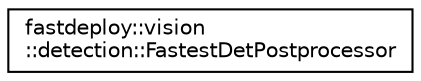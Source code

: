 digraph "Graphical Class Hierarchy"
{
  edge [fontname="Helvetica",fontsize="10",labelfontname="Helvetica",labelfontsize="10"];
  node [fontname="Helvetica",fontsize="10",shape=record];
  rankdir="LR";
  Node1 [label="fastdeploy::vision\l::detection::FastestDetPostprocessor",height=0.2,width=0.4,color="black", fillcolor="white", style="filled",URL="$classfastdeploy_1_1vision_1_1detection_1_1FastestDetPostprocessor.html",tooltip="Postprocessor object for FastestDet serials model. "];
}
